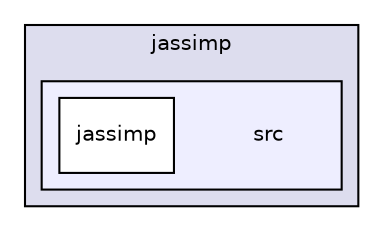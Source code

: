 digraph "assimp/assimp-3.1.1/port/jassimp/jassimp/src" {
  compound=true
  node [ fontsize="10", fontname="Helvetica"];
  edge [ labelfontsize="10", labelfontname="Helvetica"];
  subgraph clusterdir_0bb51a5afb3b1432ac7372a44d6eb6e0 {
    graph [ bgcolor="#ddddee", pencolor="black", label="jassimp" fontname="Helvetica", fontsize="10", URL="dir_0bb51a5afb3b1432ac7372a44d6eb6e0.html"]
  subgraph clusterdir_f9baf0a4c0e33efe5eae074d444ea21c {
    graph [ bgcolor="#eeeeff", pencolor="black", label="" URL="dir_f9baf0a4c0e33efe5eae074d444ea21c.html"];
    dir_f9baf0a4c0e33efe5eae074d444ea21c [shape=plaintext label="src"];
    dir_7e38d664d175a76741d5a382b579b12f [shape=box label="jassimp" color="black" fillcolor="white" style="filled" URL="dir_7e38d664d175a76741d5a382b579b12f.html"];
  }
  }
}
